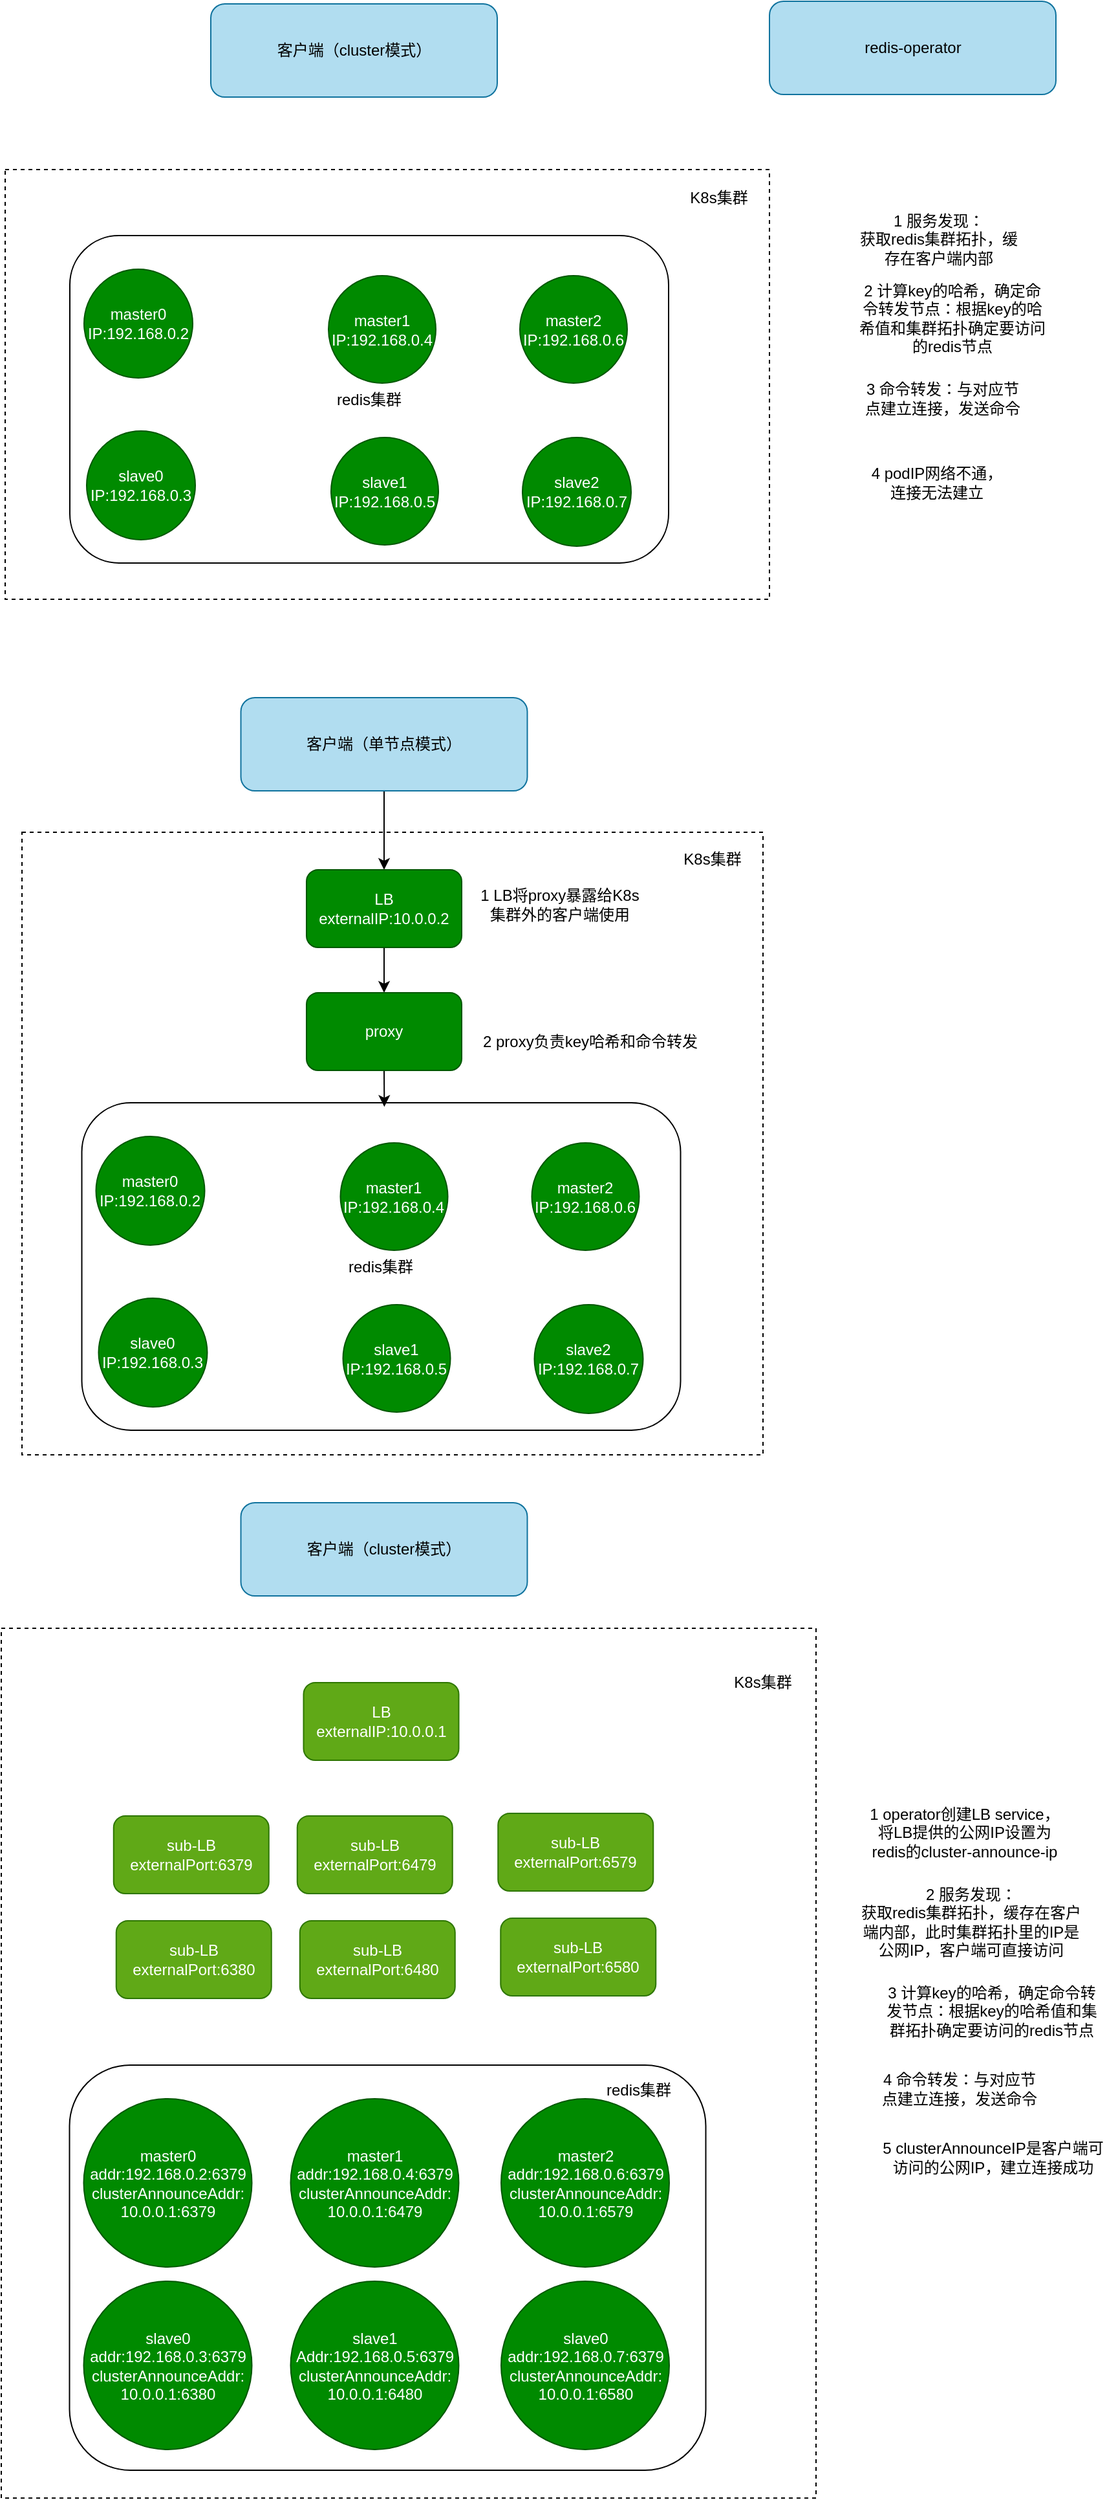 <mxfile version="20.5.3" type="github"><diagram id="rYdwiMb5jvszhZctyrXV" name="第 1 页"><mxGraphModel dx="546" dy="534" grid="0" gridSize="10" guides="1" tooltips="1" connect="1" arrows="1" fold="1" page="0" pageScale="1" pageWidth="1920" pageHeight="1200" math="0" shadow="0"><root><mxCell id="0"/><mxCell id="1" parent="0"/><mxCell id="fc0Et_haitifpb5bSG0c-55" value="" style="rounded=0;whiteSpace=wrap;html=1;fillColor=none;dashed=1;" vertex="1" parent="1"><mxGeometry x="602" y="1594" width="630" height="672" as="geometry"/></mxCell><mxCell id="YQscOVflWYW1QB9K6YFz-41" value="客户端（cluster模式）" style="rounded=1;whiteSpace=wrap;html=1;fillColor=#b1ddf0;strokeColor=#10739e;" parent="1" vertex="1"><mxGeometry x="764" y="339" width="221.5" height="72" as="geometry"/></mxCell><mxCell id="fc0Et_haitifpb5bSG0c-1" value="redis集群" style="rounded=1;whiteSpace=wrap;html=1;" vertex="1" parent="1"><mxGeometry x="655" y="518" width="463" height="253" as="geometry"/></mxCell><mxCell id="fc0Et_haitifpb5bSG0c-2" value="master0&lt;br&gt;IP:192.168.0.2" style="ellipse;whiteSpace=wrap;html=1;aspect=fixed;fillColor=#008a00;fontColor=#ffffff;strokeColor=#005700;" vertex="1" parent="1"><mxGeometry x="666" y="544" width="84" height="84" as="geometry"/></mxCell><mxCell id="fc0Et_haitifpb5bSG0c-3" value="slave0&lt;br&gt;IP:192.168.0.3" style="ellipse;whiteSpace=wrap;html=1;aspect=fixed;fillColor=#008a00;fontColor=#ffffff;strokeColor=#005700;" vertex="1" parent="1"><mxGeometry x="668" y="669" width="84" height="84" as="geometry"/></mxCell><mxCell id="fc0Et_haitifpb5bSG0c-4" value="master1&lt;br&gt;IP:192.168.0.4" style="ellipse;whiteSpace=wrap;html=1;aspect=fixed;fillColor=#008a00;fontColor=#ffffff;strokeColor=#005700;" vertex="1" parent="1"><mxGeometry x="855" y="549" width="83" height="83" as="geometry"/></mxCell><mxCell id="fc0Et_haitifpb5bSG0c-5" value="slave1&lt;br&gt;IP:192.168.0.5" style="ellipse;whiteSpace=wrap;html=1;aspect=fixed;fillColor=#008a00;fontColor=#ffffff;strokeColor=#005700;" vertex="1" parent="1"><mxGeometry x="857" y="674" width="83" height="83" as="geometry"/></mxCell><mxCell id="fc0Et_haitifpb5bSG0c-6" value="master2&lt;br&gt;IP:192.168.0.6" style="ellipse;whiteSpace=wrap;html=1;aspect=fixed;fillColor=#008a00;fontColor=#ffffff;strokeColor=#005700;" vertex="1" parent="1"><mxGeometry x="1003" y="549" width="83" height="83" as="geometry"/></mxCell><mxCell id="fc0Et_haitifpb5bSG0c-7" value="slave2&lt;br&gt;IP:192.168.0.7" style="ellipse;whiteSpace=wrap;html=1;aspect=fixed;fillColor=#008a00;fontColor=#ffffff;strokeColor=#005700;" vertex="1" parent="1"><mxGeometry x="1005" y="674" width="84" height="84" as="geometry"/></mxCell><mxCell id="fc0Et_haitifpb5bSG0c-8" value="redis-operator" style="rounded=1;whiteSpace=wrap;html=1;fillColor=#b1ddf0;strokeColor=#10739e;" vertex="1" parent="1"><mxGeometry x="1196" y="337" width="221.5" height="72" as="geometry"/></mxCell><mxCell id="fc0Et_haitifpb5bSG0c-9" value="1&amp;nbsp;服务发现：&lt;br&gt;获取redis集群拓扑，缓存在客户端内部" style="text;html=1;strokeColor=none;fillColor=none;align=center;verticalAlign=middle;whiteSpace=wrap;rounded=0;" vertex="1" parent="1"><mxGeometry x="1263" y="506" width="128" height="30" as="geometry"/></mxCell><mxCell id="fc0Et_haitifpb5bSG0c-10" value="2 计算key的哈希，确定命令转发节点：根据key的哈希值和集群拓扑确定要访问的redis节点" style="text;html=1;strokeColor=none;fillColor=none;align=center;verticalAlign=middle;whiteSpace=wrap;rounded=0;" vertex="1" parent="1"><mxGeometry x="1263" y="567" width="149" height="30" as="geometry"/></mxCell><mxCell id="fc0Et_haitifpb5bSG0c-11" value="3 命令转发：与对应节点建立连接，发送命令" style="text;html=1;strokeColor=none;fillColor=none;align=center;verticalAlign=middle;whiteSpace=wrap;rounded=0;" vertex="1" parent="1"><mxGeometry x="1268.5" y="629" width="122" height="30" as="geometry"/></mxCell><mxCell id="fc0Et_haitifpb5bSG0c-13" value="4 podIP网络不通，连接无法建立" style="text;html=1;strokeColor=none;fillColor=none;align=center;verticalAlign=middle;whiteSpace=wrap;rounded=0;" vertex="1" parent="1"><mxGeometry x="1272" y="694" width="107" height="30" as="geometry"/></mxCell><mxCell id="fc0Et_haitifpb5bSG0c-15" value="" style="rounded=0;whiteSpace=wrap;html=1;fillColor=none;dashed=1;" vertex="1" parent="1"><mxGeometry x="605" y="467" width="591" height="332" as="geometry"/></mxCell><mxCell id="fc0Et_haitifpb5bSG0c-16" value="K8s集群" style="text;html=1;strokeColor=none;fillColor=none;align=center;verticalAlign=middle;whiteSpace=wrap;rounded=0;dashed=1;" vertex="1" parent="1"><mxGeometry x="1127.25" y="474" width="60" height="30" as="geometry"/></mxCell><mxCell id="fc0Et_haitifpb5bSG0c-43" style="edgeStyle=orthogonalEdgeStyle;rounded=0;orthogonalLoop=1;jettySize=auto;html=1;exitX=0.5;exitY=1;exitDx=0;exitDy=0;" edge="1" parent="1" source="fc0Et_haitifpb5bSG0c-27" target="fc0Et_haitifpb5bSG0c-37"><mxGeometry relative="1" as="geometry"/></mxCell><mxCell id="fc0Et_haitifpb5bSG0c-27" value="客户端（单节点模式）" style="rounded=1;whiteSpace=wrap;html=1;fillColor=#b1ddf0;strokeColor=#10739e;" vertex="1" parent="1"><mxGeometry x="787.25" y="875" width="221.5" height="72" as="geometry"/></mxCell><mxCell id="fc0Et_haitifpb5bSG0c-28" value="redis集群" style="rounded=1;whiteSpace=wrap;html=1;" vertex="1" parent="1"><mxGeometry x="664.25" y="1188" width="463" height="253" as="geometry"/></mxCell><mxCell id="fc0Et_haitifpb5bSG0c-29" value="master0&lt;br&gt;IP:192.168.0.2" style="ellipse;whiteSpace=wrap;html=1;aspect=fixed;fillColor=#008a00;fontColor=#ffffff;strokeColor=#005700;" vertex="1" parent="1"><mxGeometry x="675.25" y="1214" width="84" height="84" as="geometry"/></mxCell><mxCell id="fc0Et_haitifpb5bSG0c-30" value="slave0&lt;br&gt;IP:192.168.0.3" style="ellipse;whiteSpace=wrap;html=1;aspect=fixed;fillColor=#008a00;fontColor=#ffffff;strokeColor=#005700;" vertex="1" parent="1"><mxGeometry x="677.25" y="1339" width="84" height="84" as="geometry"/></mxCell><mxCell id="fc0Et_haitifpb5bSG0c-31" value="master1&lt;br&gt;IP:192.168.0.4" style="ellipse;whiteSpace=wrap;html=1;aspect=fixed;fillColor=#008a00;fontColor=#ffffff;strokeColor=#005700;" vertex="1" parent="1"><mxGeometry x="864.25" y="1219" width="83" height="83" as="geometry"/></mxCell><mxCell id="fc0Et_haitifpb5bSG0c-32" value="slave1&lt;br&gt;IP:192.168.0.5" style="ellipse;whiteSpace=wrap;html=1;aspect=fixed;fillColor=#008a00;fontColor=#ffffff;strokeColor=#005700;" vertex="1" parent="1"><mxGeometry x="866.25" y="1344" width="83" height="83" as="geometry"/></mxCell><mxCell id="fc0Et_haitifpb5bSG0c-33" value="master2&lt;br&gt;IP:192.168.0.6" style="ellipse;whiteSpace=wrap;html=1;aspect=fixed;fillColor=#008a00;fontColor=#ffffff;strokeColor=#005700;" vertex="1" parent="1"><mxGeometry x="1012.25" y="1219" width="83" height="83" as="geometry"/></mxCell><mxCell id="fc0Et_haitifpb5bSG0c-34" value="slave2&lt;br&gt;IP:192.168.0.7" style="ellipse;whiteSpace=wrap;html=1;aspect=fixed;fillColor=#008a00;fontColor=#ffffff;strokeColor=#005700;" vertex="1" parent="1"><mxGeometry x="1014.25" y="1344" width="84" height="84" as="geometry"/></mxCell><mxCell id="fc0Et_haitifpb5bSG0c-35" value="" style="rounded=0;whiteSpace=wrap;html=1;fillColor=none;dashed=1;" vertex="1" parent="1"><mxGeometry x="618" y="979" width="573" height="481" as="geometry"/></mxCell><mxCell id="fc0Et_haitifpb5bSG0c-36" value="K8s集群" style="text;html=1;strokeColor=none;fillColor=none;align=center;verticalAlign=middle;whiteSpace=wrap;rounded=0;dashed=1;" vertex="1" parent="1"><mxGeometry x="1122" y="985" width="60" height="30" as="geometry"/></mxCell><mxCell id="fc0Et_haitifpb5bSG0c-44" style="edgeStyle=orthogonalEdgeStyle;rounded=0;orthogonalLoop=1;jettySize=auto;html=1;exitX=0.5;exitY=1;exitDx=0;exitDy=0;entryX=0.5;entryY=0;entryDx=0;entryDy=0;" edge="1" parent="1" source="fc0Et_haitifpb5bSG0c-37" target="fc0Et_haitifpb5bSG0c-38"><mxGeometry relative="1" as="geometry"/></mxCell><mxCell id="fc0Et_haitifpb5bSG0c-37" value="LB&lt;br&gt;externalIP:10.0.0.2" style="rounded=1;whiteSpace=wrap;html=1;fillColor=#008a00;strokeColor=#005700;fontColor=#ffffff;" vertex="1" parent="1"><mxGeometry x="838" y="1008" width="120" height="60" as="geometry"/></mxCell><mxCell id="fc0Et_haitifpb5bSG0c-46" style="edgeStyle=orthogonalEdgeStyle;rounded=0;orthogonalLoop=1;jettySize=auto;html=1;exitX=0.5;exitY=1;exitDx=0;exitDy=0;entryX=0.489;entryY=0.441;entryDx=0;entryDy=0;entryPerimeter=0;" edge="1" parent="1" source="fc0Et_haitifpb5bSG0c-38" target="fc0Et_haitifpb5bSG0c-35"><mxGeometry relative="1" as="geometry"/></mxCell><mxCell id="fc0Et_haitifpb5bSG0c-38" value="proxy" style="rounded=1;whiteSpace=wrap;html=1;fillColor=#008a00;strokeColor=#005700;fontColor=#ffffff;" vertex="1" parent="1"><mxGeometry x="838" y="1103" width="120" height="60" as="geometry"/></mxCell><mxCell id="fc0Et_haitifpb5bSG0c-39" value="1 LB将proxy暴露给K8s集群外的客户端使用" style="text;html=1;strokeColor=none;fillColor=none;align=center;verticalAlign=middle;whiteSpace=wrap;rounded=0;" vertex="1" parent="1"><mxGeometry x="970" y="1020" width="128" height="30" as="geometry"/></mxCell><mxCell id="fc0Et_haitifpb5bSG0c-40" value="2 proxy负责key哈希和命令转发" style="text;html=1;strokeColor=none;fillColor=none;align=center;verticalAlign=middle;whiteSpace=wrap;rounded=0;" vertex="1" parent="1"><mxGeometry x="970" y="1126" width="175" height="30" as="geometry"/></mxCell><mxCell id="fc0Et_haitifpb5bSG0c-47" value="客户端（cluster模式）" style="rounded=1;whiteSpace=wrap;html=1;fillColor=#b1ddf0;strokeColor=#10739e;" vertex="1" parent="1"><mxGeometry x="787.25" y="1497" width="221.5" height="72" as="geometry"/></mxCell><mxCell id="fc0Et_haitifpb5bSG0c-48" value="" style="rounded=1;whiteSpace=wrap;html=1;" vertex="1" parent="1"><mxGeometry x="654.75" y="1931.5" width="492" height="313" as="geometry"/></mxCell><mxCell id="fc0Et_haitifpb5bSG0c-49" value="master0&lt;br&gt;addr:192.168.0.2:6379&lt;br&gt;clusterAnnounceAddr: 10.0.0.1:6379" style="ellipse;whiteSpace=wrap;html=1;aspect=fixed;fillColor=#008a00;fontColor=#ffffff;strokeColor=#005700;" vertex="1" parent="1"><mxGeometry x="665.75" y="1957.5" width="130" height="130" as="geometry"/></mxCell><mxCell id="fc0Et_haitifpb5bSG0c-56" value="K8s集群" style="text;html=1;strokeColor=none;fillColor=none;align=center;verticalAlign=middle;whiteSpace=wrap;rounded=0;dashed=1;" vertex="1" parent="1"><mxGeometry x="1161" y="1621" width="60" height="30" as="geometry"/></mxCell><mxCell id="fc0Et_haitifpb5bSG0c-60" value="slave0&lt;br&gt;addr:192.168.0.3:6379&lt;br&gt;clusterAnnounceAddr: 10.0.0.1:6380" style="ellipse;whiteSpace=wrap;html=1;aspect=fixed;fillColor=#008a00;fontColor=#ffffff;strokeColor=#005700;" vertex="1" parent="1"><mxGeometry x="665.75" y="2098.5" width="130" height="130" as="geometry"/></mxCell><mxCell id="fc0Et_haitifpb5bSG0c-61" value="master2&lt;br&gt;addr:192.168.0.6:6379&lt;br&gt;clusterAnnounceAddr: 10.0.0.1:6579" style="ellipse;whiteSpace=wrap;html=1;aspect=fixed;fillColor=#008a00;fontColor=#ffffff;strokeColor=#005700;" vertex="1" parent="1"><mxGeometry x="988.5" y="1957.5" width="130" height="130" as="geometry"/></mxCell><mxCell id="fc0Et_haitifpb5bSG0c-62" value="slave0&lt;br&gt;addr:192.168.0.7:6379&lt;br&gt;clusterAnnounceAddr: 10.0.0.1:6580" style="ellipse;whiteSpace=wrap;html=1;aspect=fixed;fillColor=#008a00;fontColor=#ffffff;strokeColor=#005700;" vertex="1" parent="1"><mxGeometry x="988.5" y="2098.5" width="130" height="130" as="geometry"/></mxCell><mxCell id="fc0Et_haitifpb5bSG0c-63" value="master1&lt;br&gt;addr:192.168.0.4:6379&lt;br&gt;clusterAnnounceAddr: 10.0.0.1:6479" style="ellipse;whiteSpace=wrap;html=1;aspect=fixed;fillColor=#008a00;fontColor=#ffffff;strokeColor=#005700;" vertex="1" parent="1"><mxGeometry x="825.75" y="1957.5" width="130" height="130" as="geometry"/></mxCell><mxCell id="fc0Et_haitifpb5bSG0c-64" value="slave1&lt;br&gt;Addr:192.168.0.5:6379&lt;br&gt;clusterAnnounceAddr: 10.0.0.1:6480" style="ellipse;whiteSpace=wrap;html=1;aspect=fixed;fillColor=#008a00;fontColor=#ffffff;strokeColor=#005700;" vertex="1" parent="1"><mxGeometry x="825.75" y="2098.5" width="130" height="130" as="geometry"/></mxCell><mxCell id="fc0Et_haitifpb5bSG0c-65" value="redis集群" style="text;html=1;strokeColor=none;fillColor=none;align=center;verticalAlign=middle;whiteSpace=wrap;rounded=0;" vertex="1" parent="1"><mxGeometry x="1064.75" y="1935.5" width="60" height="30" as="geometry"/></mxCell><mxCell id="fc0Et_haitifpb5bSG0c-66" value="1 operator创建LB service，将LB提供的公网IP设置为redis的cluster-announce-ip" style="text;html=1;strokeColor=none;fillColor=none;align=center;verticalAlign=middle;whiteSpace=wrap;rounded=0;" vertex="1" parent="1"><mxGeometry x="1268.5" y="1737" width="155.5" height="30" as="geometry"/></mxCell><mxCell id="fc0Et_haitifpb5bSG0c-67" value="3 计算key的哈希，确定命令转发节点：根据key的哈希值和集群拓扑确定要访问的redis节点" style="text;html=1;strokeColor=none;fillColor=none;align=center;verticalAlign=middle;whiteSpace=wrap;rounded=0;" vertex="1" parent="1"><mxGeometry x="1282" y="1875" width="172" height="30" as="geometry"/></mxCell><mxCell id="fc0Et_haitifpb5bSG0c-68" value="4 命令转发：与对应节点建立连接，发送命令" style="text;html=1;strokeColor=none;fillColor=none;align=center;verticalAlign=middle;whiteSpace=wrap;rounded=0;" vertex="1" parent="1"><mxGeometry x="1282" y="1935" width="122" height="30" as="geometry"/></mxCell><mxCell id="fc0Et_haitifpb5bSG0c-69" value="5 clusterAnnounceIP是客户端可访问的公网IP，建立连接成功" style="text;html=1;strokeColor=none;fillColor=none;align=center;verticalAlign=middle;whiteSpace=wrap;rounded=0;" vertex="1" parent="1"><mxGeometry x="1282" y="1988" width="174" height="30" as="geometry"/></mxCell><mxCell id="fc0Et_haitifpb5bSG0c-70" value="2 服务发现：&lt;br&gt;获取redis集群拓扑，缓存在客户端内部，此时集群拓扑里的IP是公网IP，客户端可直接访问" style="text;html=1;strokeColor=none;fillColor=none;align=center;verticalAlign=middle;whiteSpace=wrap;rounded=0;" vertex="1" parent="1"><mxGeometry x="1263" y="1806" width="177.5" height="30" as="geometry"/></mxCell><mxCell id="fc0Et_haitifpb5bSG0c-72" value="LB&lt;br&gt;externalIP:10.0.0.1" style="rounded=1;whiteSpace=wrap;html=1;fillColor=#60a917;strokeColor=#2D7600;fontColor=#ffffff;" vertex="1" parent="1"><mxGeometry x="835.75" y="1636" width="120" height="60" as="geometry"/></mxCell><mxCell id="fc0Et_haitifpb5bSG0c-75" value="sub-LB&lt;br&gt;externalPort:6379" style="rounded=1;whiteSpace=wrap;html=1;fillColor=#60a917;strokeColor=#2D7600;fontColor=#ffffff;" vertex="1" parent="1"><mxGeometry x="688.88" y="1739" width="120" height="60" as="geometry"/></mxCell><mxCell id="fc0Et_haitifpb5bSG0c-76" value="sub-LB&lt;br&gt;externalPort:6479" style="rounded=1;whiteSpace=wrap;html=1;fillColor=#60a917;strokeColor=#2D7600;fontColor=#ffffff;" vertex="1" parent="1"><mxGeometry x="830.88" y="1739" width="120" height="60" as="geometry"/></mxCell><mxCell id="fc0Et_haitifpb5bSG0c-78" value="sub-LB&lt;br&gt;externalPort:6579" style="rounded=1;whiteSpace=wrap;html=1;fillColor=#60a917;strokeColor=#2D7600;fontColor=#ffffff;" vertex="1" parent="1"><mxGeometry x="986.13" y="1737" width="120" height="60" as="geometry"/></mxCell><mxCell id="fc0Et_haitifpb5bSG0c-79" value="sub-LB&lt;br&gt;externalPort:6380" style="rounded=1;whiteSpace=wrap;html=1;fillColor=#60a917;strokeColor=#2D7600;fontColor=#ffffff;" vertex="1" parent="1"><mxGeometry x="690.88" y="1820" width="120" height="60" as="geometry"/></mxCell><mxCell id="fc0Et_haitifpb5bSG0c-80" value="sub-LB&lt;br&gt;externalPort:6480" style="rounded=1;whiteSpace=wrap;html=1;fillColor=#60a917;strokeColor=#2D7600;fontColor=#ffffff;" vertex="1" parent="1"><mxGeometry x="832.88" y="1820" width="120" height="60" as="geometry"/></mxCell><mxCell id="fc0Et_haitifpb5bSG0c-81" value="sub-LB&lt;br&gt;externalPort:6580" style="rounded=1;whiteSpace=wrap;html=1;fillColor=#60a917;strokeColor=#2D7600;fontColor=#ffffff;" vertex="1" parent="1"><mxGeometry x="988.13" y="1818" width="120" height="60" as="geometry"/></mxCell></root></mxGraphModel></diagram></mxfile>